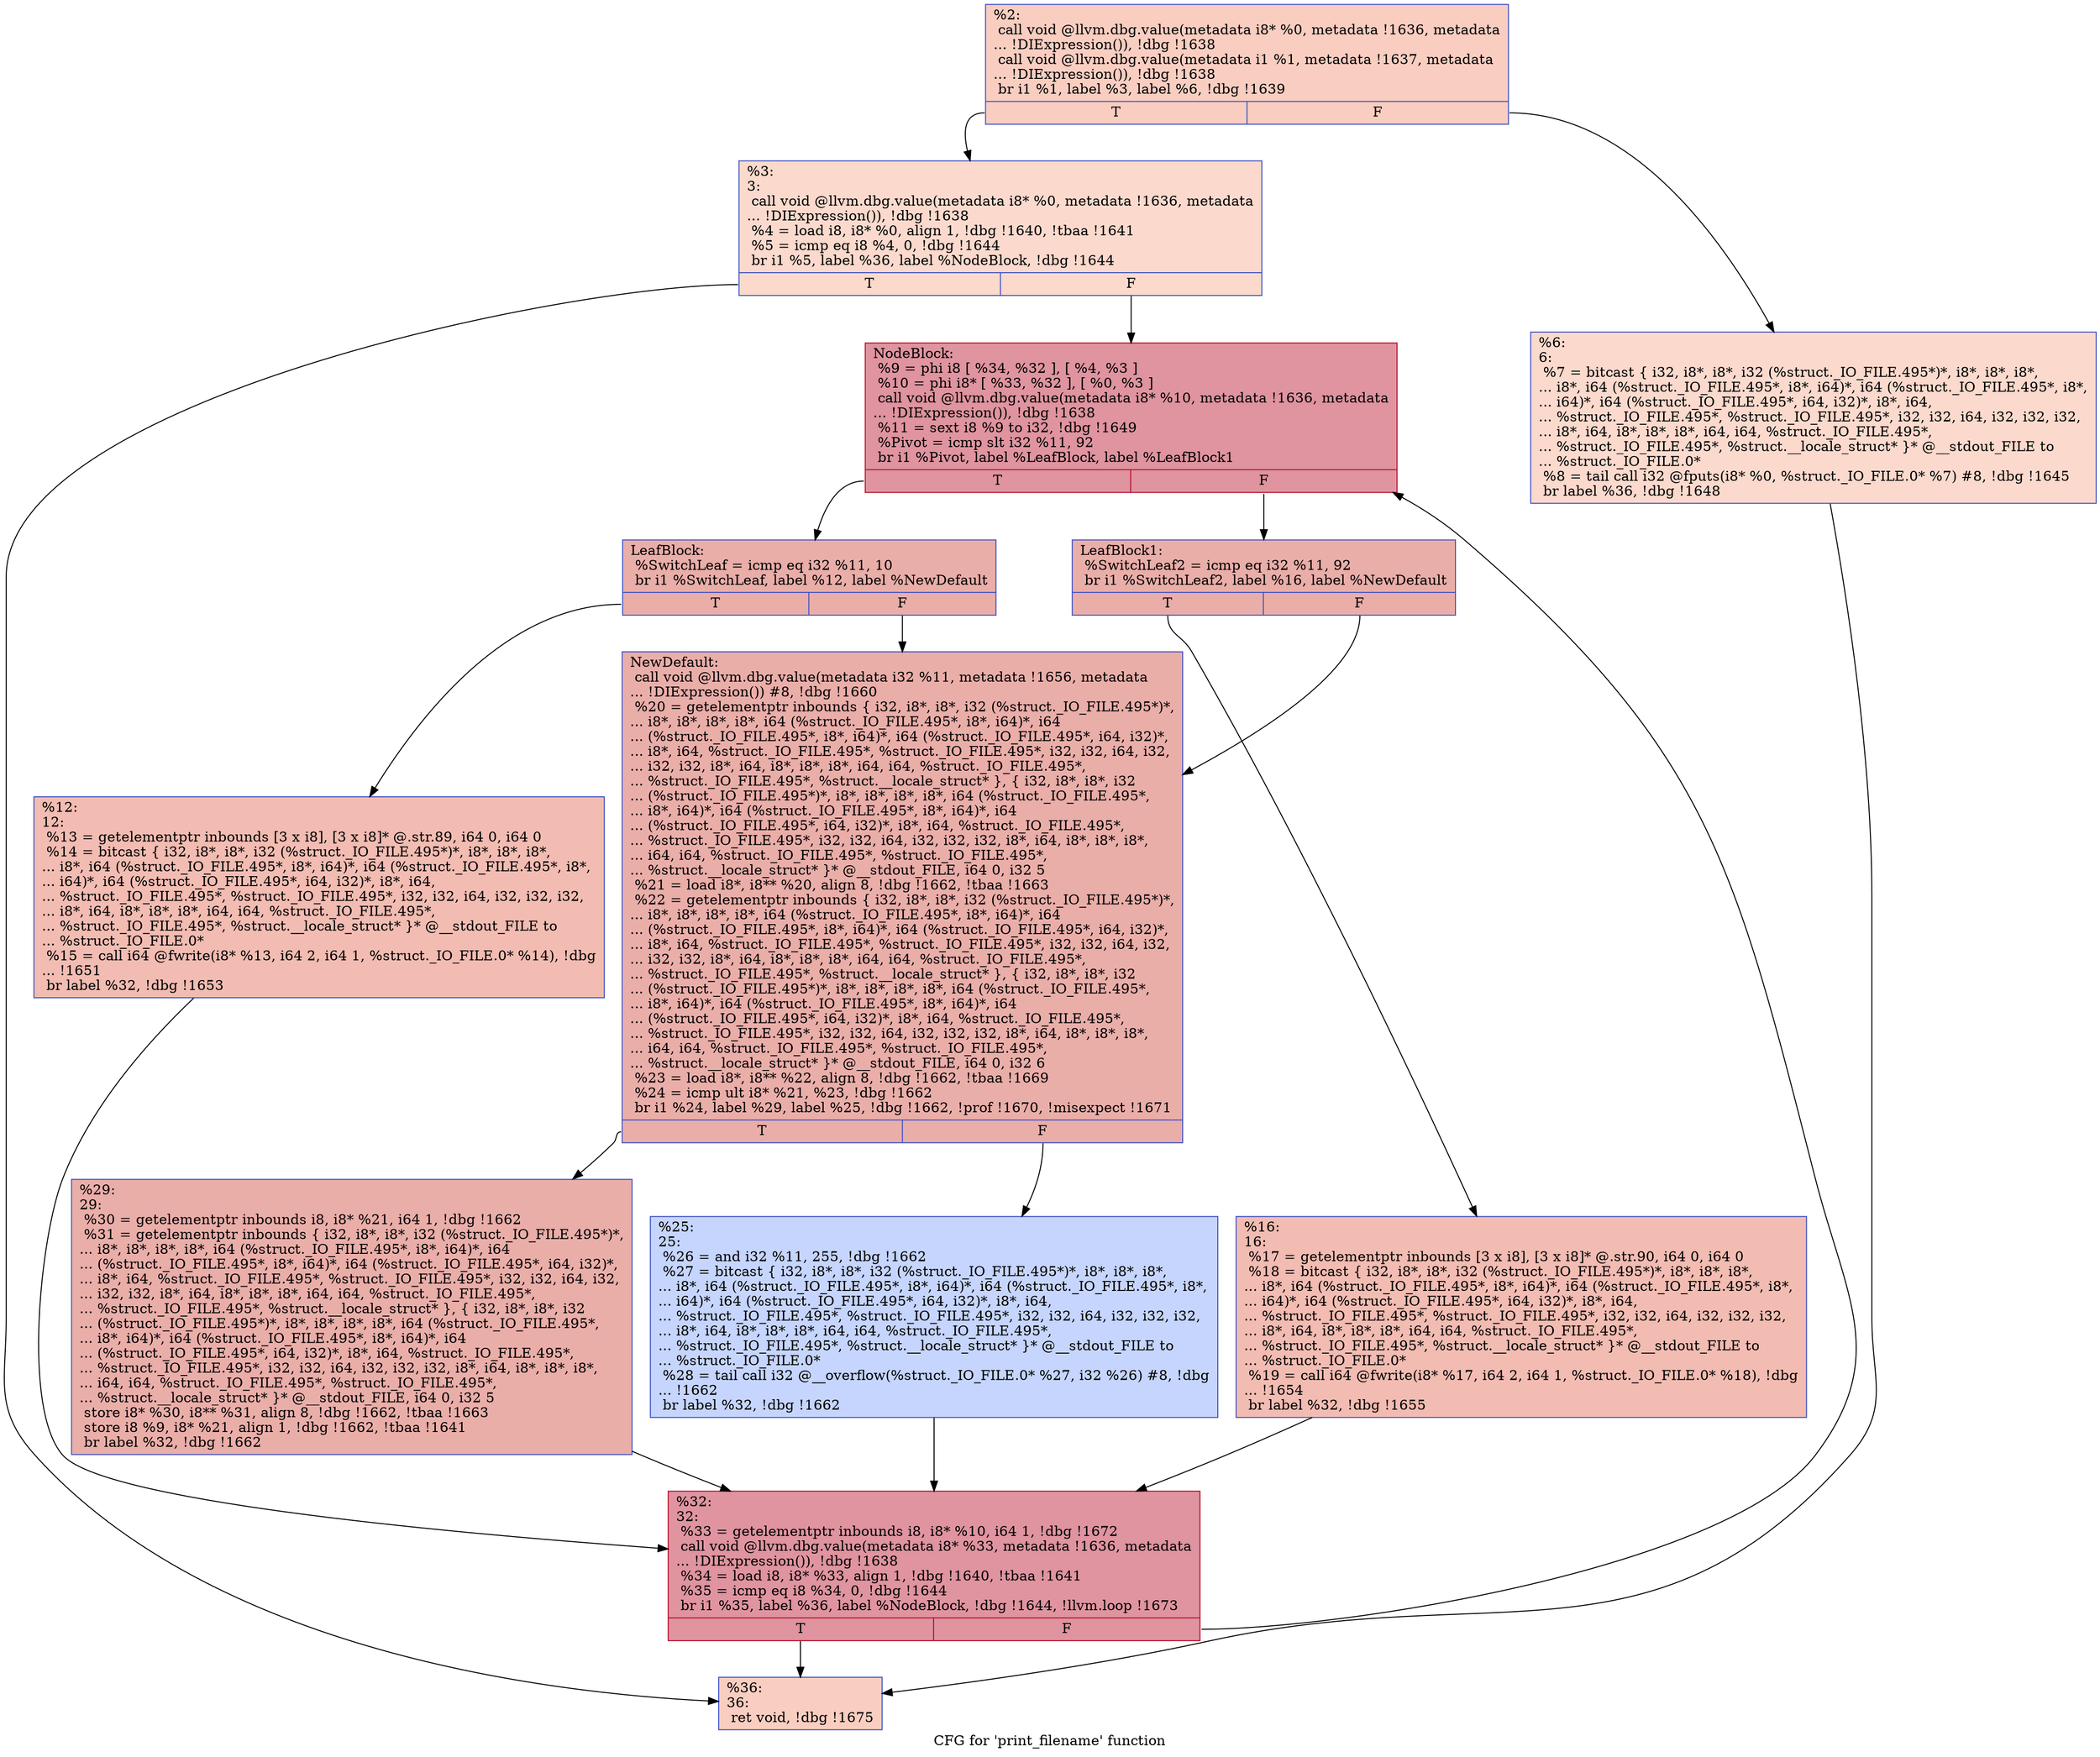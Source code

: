 digraph "CFG for 'print_filename' function" {
	label="CFG for 'print_filename' function";

	Node0x15697d0 [shape=record,color="#3d50c3ff", style=filled, fillcolor="#f2907270",label="{%2:\l  call void @llvm.dbg.value(metadata i8* %0, metadata !1636, metadata\l... !DIExpression()), !dbg !1638\l  call void @llvm.dbg.value(metadata i1 %1, metadata !1637, metadata\l... !DIExpression()), !dbg !1638\l  br i1 %1, label %3, label %6, !dbg !1639\l|{<s0>T|<s1>F}}"];
	Node0x15697d0:s0 -> Node0x1569a20;
	Node0x15697d0:s1 -> Node0x1569a70;
	Node0x1569a20 [shape=record,color="#3d50c3ff", style=filled, fillcolor="#f7ac8e70",label="{%3:\l3:                                                \l  call void @llvm.dbg.value(metadata i8* %0, metadata !1636, metadata\l... !DIExpression()), !dbg !1638\l  %4 = load i8, i8* %0, align 1, !dbg !1640, !tbaa !1641\l  %5 = icmp eq i8 %4, 0, !dbg !1644\l  br i1 %5, label %36, label %NodeBlock, !dbg !1644\l|{<s0>T|<s1>F}}"];
	Node0x1569a20:s0 -> Node0x1569d90;
	Node0x1569a20:s1 -> Node0x1569ac0;
	Node0x1569a70 [shape=record,color="#3d50c3ff", style=filled, fillcolor="#f7ac8e70",label="{%6:\l6:                                                \l  %7 = bitcast \{ i32, i8*, i8*, i32 (%struct._IO_FILE.495*)*, i8*, i8*, i8*,\l... i8*, i64 (%struct._IO_FILE.495*, i8*, i64)*, i64 (%struct._IO_FILE.495*, i8*,\l... i64)*, i64 (%struct._IO_FILE.495*, i64, i32)*, i8*, i64,\l... %struct._IO_FILE.495*, %struct._IO_FILE.495*, i32, i32, i64, i32, i32, i32,\l... i8*, i64, i8*, i8*, i8*, i64, i64, %struct._IO_FILE.495*,\l... %struct._IO_FILE.495*, %struct.__locale_struct* \}* @__stdout_FILE to\l... %struct._IO_FILE.0*\l  %8 = tail call i32 @fputs(i8* %0, %struct._IO_FILE.0* %7) #8, !dbg !1645\l  br label %36, !dbg !1648\l}"];
	Node0x1569a70 -> Node0x1569d90;
	Node0x1569ac0 [shape=record,color="#b70d28ff", style=filled, fillcolor="#b70d2870",label="{NodeBlock:                                        \l  %9 = phi i8 [ %34, %32 ], [ %4, %3 ]\l  %10 = phi i8* [ %33, %32 ], [ %0, %3 ]\l  call void @llvm.dbg.value(metadata i8* %10, metadata !1636, metadata\l... !DIExpression()), !dbg !1638\l  %11 = sext i8 %9 to i32, !dbg !1649\l  %Pivot = icmp slt i32 %11, 92\l  br i1 %Pivot, label %LeafBlock, label %LeafBlock1\l|{<s0>T|<s1>F}}"];
	Node0x1569ac0:s0 -> Node0x1569b60;
	Node0x1569ac0:s1 -> Node0x1569b10;
	Node0x1569b10 [shape=record,color="#3d50c3ff", style=filled, fillcolor="#d0473d70",label="{LeafBlock1:                                       \l  %SwitchLeaf2 = icmp eq i32 %11, 92\l  br i1 %SwitchLeaf2, label %16, label %NewDefault\l|{<s0>T|<s1>F}}"];
	Node0x1569b10:s0 -> Node0x1569c00;
	Node0x1569b10:s1 -> Node0x1569c50;
	Node0x1569b60 [shape=record,color="#3d50c3ff", style=filled, fillcolor="#d0473d70",label="{LeafBlock:                                        \l  %SwitchLeaf = icmp eq i32 %11, 10\l  br i1 %SwitchLeaf, label %12, label %NewDefault\l|{<s0>T|<s1>F}}"];
	Node0x1569b60:s0 -> Node0x1569bb0;
	Node0x1569b60:s1 -> Node0x1569c50;
	Node0x1569bb0 [shape=record,color="#3d50c3ff", style=filled, fillcolor="#e1675170",label="{%12:\l12:                                               \l  %13 = getelementptr inbounds [3 x i8], [3 x i8]* @.str.89, i64 0, i64 0\l  %14 = bitcast \{ i32, i8*, i8*, i32 (%struct._IO_FILE.495*)*, i8*, i8*, i8*,\l... i8*, i64 (%struct._IO_FILE.495*, i8*, i64)*, i64 (%struct._IO_FILE.495*, i8*,\l... i64)*, i64 (%struct._IO_FILE.495*, i64, i32)*, i8*, i64,\l... %struct._IO_FILE.495*, %struct._IO_FILE.495*, i32, i32, i64, i32, i32, i32,\l... i8*, i64, i8*, i8*, i8*, i64, i64, %struct._IO_FILE.495*,\l... %struct._IO_FILE.495*, %struct.__locale_struct* \}* @__stdout_FILE to\l... %struct._IO_FILE.0*\l  %15 = call i64 @fwrite(i8* %13, i64 2, i64 1, %struct._IO_FILE.0* %14), !dbg\l... !1651\l  br label %32, !dbg !1653\l}"];
	Node0x1569bb0 -> Node0x1569d40;
	Node0x1569c00 [shape=record,color="#3d50c3ff", style=filled, fillcolor="#e1675170",label="{%16:\l16:                                               \l  %17 = getelementptr inbounds [3 x i8], [3 x i8]* @.str.90, i64 0, i64 0\l  %18 = bitcast \{ i32, i8*, i8*, i32 (%struct._IO_FILE.495*)*, i8*, i8*, i8*,\l... i8*, i64 (%struct._IO_FILE.495*, i8*, i64)*, i64 (%struct._IO_FILE.495*, i8*,\l... i64)*, i64 (%struct._IO_FILE.495*, i64, i32)*, i8*, i64,\l... %struct._IO_FILE.495*, %struct._IO_FILE.495*, i32, i32, i64, i32, i32, i32,\l... i8*, i64, i8*, i8*, i8*, i64, i64, %struct._IO_FILE.495*,\l... %struct._IO_FILE.495*, %struct.__locale_struct* \}* @__stdout_FILE to\l... %struct._IO_FILE.0*\l  %19 = call i64 @fwrite(i8* %17, i64 2, i64 1, %struct._IO_FILE.0* %18), !dbg\l... !1654\l  br label %32, !dbg !1655\l}"];
	Node0x1569c00 -> Node0x1569d40;
	Node0x1569c50 [shape=record,color="#3d50c3ff", style=filled, fillcolor="#d0473d70",label="{NewDefault:                                       \l  call void @llvm.dbg.value(metadata i32 %11, metadata !1656, metadata\l... !DIExpression()) #8, !dbg !1660\l  %20 = getelementptr inbounds \{ i32, i8*, i8*, i32 (%struct._IO_FILE.495*)*,\l... i8*, i8*, i8*, i8*, i64 (%struct._IO_FILE.495*, i8*, i64)*, i64\l... (%struct._IO_FILE.495*, i8*, i64)*, i64 (%struct._IO_FILE.495*, i64, i32)*,\l... i8*, i64, %struct._IO_FILE.495*, %struct._IO_FILE.495*, i32, i32, i64, i32,\l... i32, i32, i8*, i64, i8*, i8*, i8*, i64, i64, %struct._IO_FILE.495*,\l... %struct._IO_FILE.495*, %struct.__locale_struct* \}, \{ i32, i8*, i8*, i32\l... (%struct._IO_FILE.495*)*, i8*, i8*, i8*, i8*, i64 (%struct._IO_FILE.495*,\l... i8*, i64)*, i64 (%struct._IO_FILE.495*, i8*, i64)*, i64\l... (%struct._IO_FILE.495*, i64, i32)*, i8*, i64, %struct._IO_FILE.495*,\l... %struct._IO_FILE.495*, i32, i32, i64, i32, i32, i32, i8*, i64, i8*, i8*, i8*,\l... i64, i64, %struct._IO_FILE.495*, %struct._IO_FILE.495*,\l... %struct.__locale_struct* \}* @__stdout_FILE, i64 0, i32 5\l  %21 = load i8*, i8** %20, align 8, !dbg !1662, !tbaa !1663\l  %22 = getelementptr inbounds \{ i32, i8*, i8*, i32 (%struct._IO_FILE.495*)*,\l... i8*, i8*, i8*, i8*, i64 (%struct._IO_FILE.495*, i8*, i64)*, i64\l... (%struct._IO_FILE.495*, i8*, i64)*, i64 (%struct._IO_FILE.495*, i64, i32)*,\l... i8*, i64, %struct._IO_FILE.495*, %struct._IO_FILE.495*, i32, i32, i64, i32,\l... i32, i32, i8*, i64, i8*, i8*, i8*, i64, i64, %struct._IO_FILE.495*,\l... %struct._IO_FILE.495*, %struct.__locale_struct* \}, \{ i32, i8*, i8*, i32\l... (%struct._IO_FILE.495*)*, i8*, i8*, i8*, i8*, i64 (%struct._IO_FILE.495*,\l... i8*, i64)*, i64 (%struct._IO_FILE.495*, i8*, i64)*, i64\l... (%struct._IO_FILE.495*, i64, i32)*, i8*, i64, %struct._IO_FILE.495*,\l... %struct._IO_FILE.495*, i32, i32, i64, i32, i32, i32, i8*, i64, i8*, i8*, i8*,\l... i64, i64, %struct._IO_FILE.495*, %struct._IO_FILE.495*,\l... %struct.__locale_struct* \}* @__stdout_FILE, i64 0, i32 6\l  %23 = load i8*, i8** %22, align 8, !dbg !1662, !tbaa !1669\l  %24 = icmp ult i8* %21, %23, !dbg !1662\l  br i1 %24, label %29, label %25, !dbg !1662, !prof !1670, !misexpect !1671\l|{<s0>T|<s1>F}}"];
	Node0x1569c50:s0 -> Node0x1569cf0;
	Node0x1569c50:s1 -> Node0x1569ca0;
	Node0x1569ca0 [shape=record,color="#3d50c3ff", style=filled, fillcolor="#7ea1fa70",label="{%25:\l25:                                               \l  %26 = and i32 %11, 255, !dbg !1662\l  %27 = bitcast \{ i32, i8*, i8*, i32 (%struct._IO_FILE.495*)*, i8*, i8*, i8*,\l... i8*, i64 (%struct._IO_FILE.495*, i8*, i64)*, i64 (%struct._IO_FILE.495*, i8*,\l... i64)*, i64 (%struct._IO_FILE.495*, i64, i32)*, i8*, i64,\l... %struct._IO_FILE.495*, %struct._IO_FILE.495*, i32, i32, i64, i32, i32, i32,\l... i8*, i64, i8*, i8*, i8*, i64, i64, %struct._IO_FILE.495*,\l... %struct._IO_FILE.495*, %struct.__locale_struct* \}* @__stdout_FILE to\l... %struct._IO_FILE.0*\l  %28 = tail call i32 @__overflow(%struct._IO_FILE.0* %27, i32 %26) #8, !dbg\l... !1662\l  br label %32, !dbg !1662\l}"];
	Node0x1569ca0 -> Node0x1569d40;
	Node0x1569cf0 [shape=record,color="#3d50c3ff", style=filled, fillcolor="#d0473d70",label="{%29:\l29:                                               \l  %30 = getelementptr inbounds i8, i8* %21, i64 1, !dbg !1662\l  %31 = getelementptr inbounds \{ i32, i8*, i8*, i32 (%struct._IO_FILE.495*)*,\l... i8*, i8*, i8*, i8*, i64 (%struct._IO_FILE.495*, i8*, i64)*, i64\l... (%struct._IO_FILE.495*, i8*, i64)*, i64 (%struct._IO_FILE.495*, i64, i32)*,\l... i8*, i64, %struct._IO_FILE.495*, %struct._IO_FILE.495*, i32, i32, i64, i32,\l... i32, i32, i8*, i64, i8*, i8*, i8*, i64, i64, %struct._IO_FILE.495*,\l... %struct._IO_FILE.495*, %struct.__locale_struct* \}, \{ i32, i8*, i8*, i32\l... (%struct._IO_FILE.495*)*, i8*, i8*, i8*, i8*, i64 (%struct._IO_FILE.495*,\l... i8*, i64)*, i64 (%struct._IO_FILE.495*, i8*, i64)*, i64\l... (%struct._IO_FILE.495*, i64, i32)*, i8*, i64, %struct._IO_FILE.495*,\l... %struct._IO_FILE.495*, i32, i32, i64, i32, i32, i32, i8*, i64, i8*, i8*, i8*,\l... i64, i64, %struct._IO_FILE.495*, %struct._IO_FILE.495*,\l... %struct.__locale_struct* \}* @__stdout_FILE, i64 0, i32 5\l  store i8* %30, i8** %31, align 8, !dbg !1662, !tbaa !1663\l  store i8 %9, i8* %21, align 1, !dbg !1662, !tbaa !1641\l  br label %32, !dbg !1662\l}"];
	Node0x1569cf0 -> Node0x1569d40;
	Node0x1569d40 [shape=record,color="#b70d28ff", style=filled, fillcolor="#b70d2870",label="{%32:\l32:                                               \l  %33 = getelementptr inbounds i8, i8* %10, i64 1, !dbg !1672\l  call void @llvm.dbg.value(metadata i8* %33, metadata !1636, metadata\l... !DIExpression()), !dbg !1638\l  %34 = load i8, i8* %33, align 1, !dbg !1640, !tbaa !1641\l  %35 = icmp eq i8 %34, 0, !dbg !1644\l  br i1 %35, label %36, label %NodeBlock, !dbg !1644, !llvm.loop !1673\l|{<s0>T|<s1>F}}"];
	Node0x1569d40:s0 -> Node0x1569d90;
	Node0x1569d40:s1 -> Node0x1569ac0;
	Node0x1569d90 [shape=record,color="#3d50c3ff", style=filled, fillcolor="#f2907270",label="{%36:\l36:                                               \l  ret void, !dbg !1675\l}"];
}
